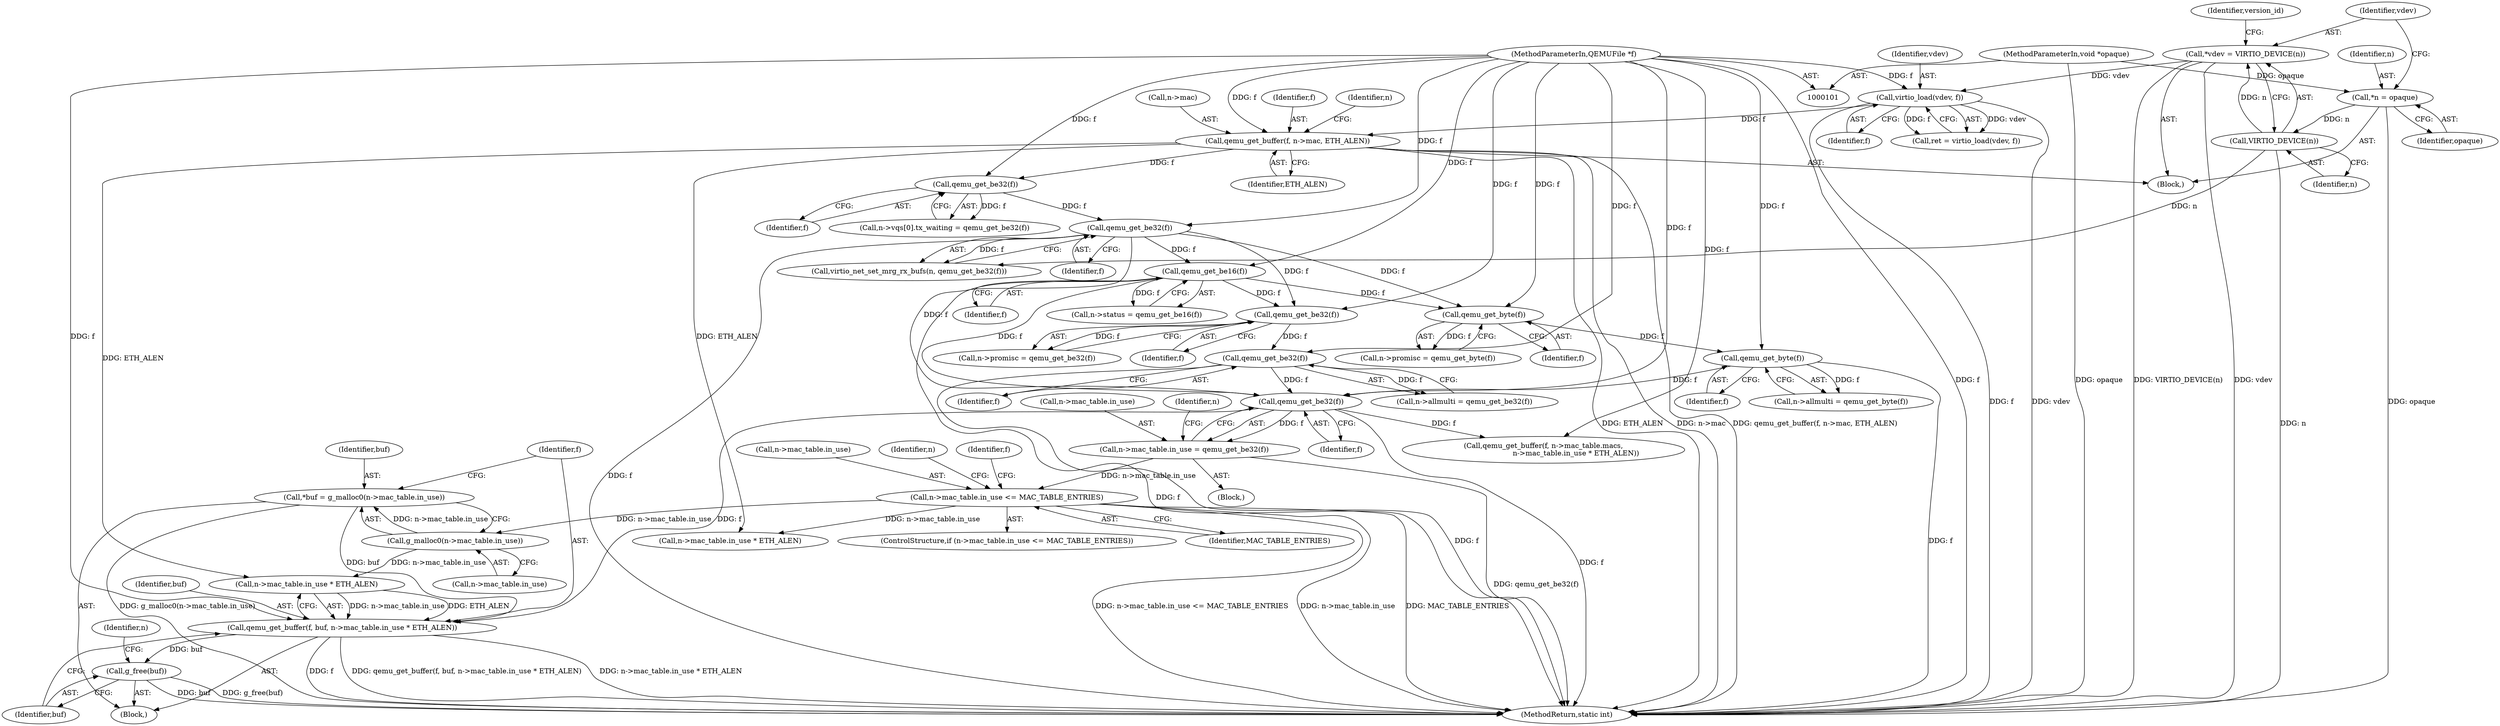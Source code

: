 digraph "1_qemu_98f93ddd84800f207889491e0b5d851386b459cf@API" {
"1000250" [label="(Call,*buf = g_malloc0(n->mac_table.in_use))"];
"1000252" [label="(Call,g_malloc0(n->mac_table.in_use))"];
"1000219" [label="(Call,n->mac_table.in_use <= MAC_TABLE_ENTRIES)"];
"1000210" [label="(Call,n->mac_table.in_use = qemu_get_be32(f))"];
"1000216" [label="(Call,qemu_get_be32(f))"];
"1000167" [label="(Call,qemu_get_be16(f))"];
"1000157" [label="(Call,qemu_get_be32(f))"];
"1000153" [label="(Call,qemu_get_be32(f))"];
"1000139" [label="(Call,qemu_get_buffer(f, n->mac, ETH_ALEN))"];
"1000131" [label="(Call,virtio_load(vdev, f))"];
"1000111" [label="(Call,*vdev = VIRTIO_DEVICE(n))"];
"1000113" [label="(Call,VIRTIO_DEVICE(n))"];
"1000107" [label="(Call,*n = opaque)"];
"1000103" [label="(MethodParameterIn,void *opaque)"];
"1000102" [label="(MethodParameterIn,QEMUFile *f)"];
"1000189" [label="(Call,qemu_get_be32(f))"];
"1000183" [label="(Call,qemu_get_be32(f))"];
"1000203" [label="(Call,qemu_get_byte(f))"];
"1000197" [label="(Call,qemu_get_byte(f))"];
"1000258" [label="(Call,qemu_get_buffer(f, buf, n->mac_table.in_use * ETH_ALEN))"];
"1000268" [label="(Call,g_free(buf))"];
"1000222" [label="(Identifier,n)"];
"1000113" [label="(Call,VIRTIO_DEVICE(n))"];
"1000105" [label="(Block,)"];
"1000259" [label="(Identifier,f)"];
"1000145" [label="(Call,n->vqs[0].tx_waiting = qemu_get_be32(f))"];
"1000185" [label="(Call,n->allmulti = qemu_get_be32(f))"];
"1000153" [label="(Call,qemu_get_be32(f))"];
"1000227" [label="(Call,qemu_get_buffer(f, n->mac_table.macs,\n                             n->mac_table.in_use * ETH_ALEN))"];
"1000245" [label="(Identifier,n)"];
"1000228" [label="(Identifier,f)"];
"1000179" [label="(Call,n->promisc = qemu_get_be32(f))"];
"1000163" [label="(Call,n->status = qemu_get_be16(f))"];
"1000198" [label="(Identifier,f)"];
"1000133" [label="(Identifier,f)"];
"1000167" [label="(Call,qemu_get_be16(f))"];
"1000154" [label="(Identifier,f)"];
"1000103" [label="(MethodParameterIn,void *opaque)"];
"1000158" [label="(Identifier,f)"];
"1000189" [label="(Call,qemu_get_be32(f))"];
"1000129" [label="(Call,ret = virtio_load(vdev, f))"];
"1000258" [label="(Call,qemu_get_buffer(f, buf, n->mac_table.in_use * ETH_ALEN))"];
"1000155" [label="(Call,virtio_net_set_mrg_rx_bufs(n, qemu_get_be32(f)))"];
"1000253" [label="(Call,n->mac_table.in_use)"];
"1000121" [label="(Identifier,version_id)"];
"1000269" [label="(Identifier,buf)"];
"1000111" [label="(Call,*vdev = VIRTIO_DEVICE(n))"];
"1000219" [label="(Call,n->mac_table.in_use <= MAC_TABLE_ENTRIES)"];
"1000168" [label="(Identifier,f)"];
"1000131" [label="(Call,virtio_load(vdev, f))"];
"1000108" [label="(Identifier,n)"];
"1000139" [label="(Call,qemu_get_buffer(f, n->mac, ETH_ALEN))"];
"1000217" [label="(Identifier,f)"];
"1000157" [label="(Call,qemu_get_be32(f))"];
"1000190" [label="(Identifier,f)"];
"1000261" [label="(Call,n->mac_table.in_use * ETH_ALEN)"];
"1000220" [label="(Call,n->mac_table.in_use)"];
"1000295" [label="(MethodReturn,static int)"];
"1000209" [label="(Block,)"];
"1000140" [label="(Identifier,f)"];
"1000218" [label="(ControlStructure,if (n->mac_table.in_use <= MAC_TABLE_ENTRIES))"];
"1000250" [label="(Call,*buf = g_malloc0(n->mac_table.in_use))"];
"1000197" [label="(Call,qemu_get_byte(f))"];
"1000260" [label="(Identifier,buf)"];
"1000273" [label="(Identifier,n)"];
"1000248" [label="(Block,)"];
"1000149" [label="(Identifier,n)"];
"1000210" [label="(Call,n->mac_table.in_use = qemu_get_be32(f))"];
"1000102" [label="(MethodParameterIn,QEMUFile *f)"];
"1000114" [label="(Identifier,n)"];
"1000199" [label="(Call,n->allmulti = qemu_get_byte(f))"];
"1000193" [label="(Call,n->promisc = qemu_get_byte(f))"];
"1000132" [label="(Identifier,vdev)"];
"1000112" [label="(Identifier,vdev)"];
"1000268" [label="(Call,g_free(buf))"];
"1000184" [label="(Identifier,f)"];
"1000203" [label="(Call,qemu_get_byte(f))"];
"1000107" [label="(Call,*n = opaque)"];
"1000251" [label="(Identifier,buf)"];
"1000216" [label="(Call,qemu_get_be32(f))"];
"1000252" [label="(Call,g_malloc0(n->mac_table.in_use))"];
"1000225" [label="(Identifier,MAC_TABLE_ENTRIES)"];
"1000144" [label="(Identifier,ETH_ALEN)"];
"1000141" [label="(Call,n->mac)"];
"1000204" [label="(Identifier,f)"];
"1000109" [label="(Identifier,opaque)"];
"1000183" [label="(Call,qemu_get_be32(f))"];
"1000234" [label="(Call,n->mac_table.in_use * ETH_ALEN)"];
"1000211" [label="(Call,n->mac_table.in_use)"];
"1000250" -> "1000248"  [label="AST: "];
"1000250" -> "1000252"  [label="CFG: "];
"1000251" -> "1000250"  [label="AST: "];
"1000252" -> "1000250"  [label="AST: "];
"1000259" -> "1000250"  [label="CFG: "];
"1000250" -> "1000295"  [label="DDG: g_malloc0(n->mac_table.in_use)"];
"1000252" -> "1000250"  [label="DDG: n->mac_table.in_use"];
"1000250" -> "1000258"  [label="DDG: buf"];
"1000252" -> "1000253"  [label="CFG: "];
"1000253" -> "1000252"  [label="AST: "];
"1000219" -> "1000252"  [label="DDG: n->mac_table.in_use"];
"1000252" -> "1000261"  [label="DDG: n->mac_table.in_use"];
"1000219" -> "1000218"  [label="AST: "];
"1000219" -> "1000225"  [label="CFG: "];
"1000220" -> "1000219"  [label="AST: "];
"1000225" -> "1000219"  [label="AST: "];
"1000228" -> "1000219"  [label="CFG: "];
"1000245" -> "1000219"  [label="CFG: "];
"1000219" -> "1000295"  [label="DDG: MAC_TABLE_ENTRIES"];
"1000219" -> "1000295"  [label="DDG: n->mac_table.in_use <= MAC_TABLE_ENTRIES"];
"1000219" -> "1000295"  [label="DDG: n->mac_table.in_use"];
"1000210" -> "1000219"  [label="DDG: n->mac_table.in_use"];
"1000219" -> "1000234"  [label="DDG: n->mac_table.in_use"];
"1000210" -> "1000209"  [label="AST: "];
"1000210" -> "1000216"  [label="CFG: "];
"1000211" -> "1000210"  [label="AST: "];
"1000216" -> "1000210"  [label="AST: "];
"1000222" -> "1000210"  [label="CFG: "];
"1000210" -> "1000295"  [label="DDG: qemu_get_be32(f)"];
"1000216" -> "1000210"  [label="DDG: f"];
"1000216" -> "1000217"  [label="CFG: "];
"1000217" -> "1000216"  [label="AST: "];
"1000216" -> "1000295"  [label="DDG: f"];
"1000167" -> "1000216"  [label="DDG: f"];
"1000189" -> "1000216"  [label="DDG: f"];
"1000157" -> "1000216"  [label="DDG: f"];
"1000203" -> "1000216"  [label="DDG: f"];
"1000102" -> "1000216"  [label="DDG: f"];
"1000216" -> "1000227"  [label="DDG: f"];
"1000216" -> "1000258"  [label="DDG: f"];
"1000167" -> "1000163"  [label="AST: "];
"1000167" -> "1000168"  [label="CFG: "];
"1000168" -> "1000167"  [label="AST: "];
"1000163" -> "1000167"  [label="CFG: "];
"1000167" -> "1000295"  [label="DDG: f"];
"1000167" -> "1000163"  [label="DDG: f"];
"1000157" -> "1000167"  [label="DDG: f"];
"1000102" -> "1000167"  [label="DDG: f"];
"1000167" -> "1000183"  [label="DDG: f"];
"1000167" -> "1000197"  [label="DDG: f"];
"1000157" -> "1000155"  [label="AST: "];
"1000157" -> "1000158"  [label="CFG: "];
"1000158" -> "1000157"  [label="AST: "];
"1000155" -> "1000157"  [label="CFG: "];
"1000157" -> "1000295"  [label="DDG: f"];
"1000157" -> "1000155"  [label="DDG: f"];
"1000153" -> "1000157"  [label="DDG: f"];
"1000102" -> "1000157"  [label="DDG: f"];
"1000157" -> "1000183"  [label="DDG: f"];
"1000157" -> "1000197"  [label="DDG: f"];
"1000153" -> "1000145"  [label="AST: "];
"1000153" -> "1000154"  [label="CFG: "];
"1000154" -> "1000153"  [label="AST: "];
"1000145" -> "1000153"  [label="CFG: "];
"1000153" -> "1000145"  [label="DDG: f"];
"1000139" -> "1000153"  [label="DDG: f"];
"1000102" -> "1000153"  [label="DDG: f"];
"1000139" -> "1000105"  [label="AST: "];
"1000139" -> "1000144"  [label="CFG: "];
"1000140" -> "1000139"  [label="AST: "];
"1000141" -> "1000139"  [label="AST: "];
"1000144" -> "1000139"  [label="AST: "];
"1000149" -> "1000139"  [label="CFG: "];
"1000139" -> "1000295"  [label="DDG: n->mac"];
"1000139" -> "1000295"  [label="DDG: qemu_get_buffer(f, n->mac, ETH_ALEN)"];
"1000139" -> "1000295"  [label="DDG: ETH_ALEN"];
"1000131" -> "1000139"  [label="DDG: f"];
"1000102" -> "1000139"  [label="DDG: f"];
"1000139" -> "1000234"  [label="DDG: ETH_ALEN"];
"1000139" -> "1000261"  [label="DDG: ETH_ALEN"];
"1000131" -> "1000129"  [label="AST: "];
"1000131" -> "1000133"  [label="CFG: "];
"1000132" -> "1000131"  [label="AST: "];
"1000133" -> "1000131"  [label="AST: "];
"1000129" -> "1000131"  [label="CFG: "];
"1000131" -> "1000295"  [label="DDG: vdev"];
"1000131" -> "1000295"  [label="DDG: f"];
"1000131" -> "1000129"  [label="DDG: vdev"];
"1000131" -> "1000129"  [label="DDG: f"];
"1000111" -> "1000131"  [label="DDG: vdev"];
"1000102" -> "1000131"  [label="DDG: f"];
"1000111" -> "1000105"  [label="AST: "];
"1000111" -> "1000113"  [label="CFG: "];
"1000112" -> "1000111"  [label="AST: "];
"1000113" -> "1000111"  [label="AST: "];
"1000121" -> "1000111"  [label="CFG: "];
"1000111" -> "1000295"  [label="DDG: vdev"];
"1000111" -> "1000295"  [label="DDG: VIRTIO_DEVICE(n)"];
"1000113" -> "1000111"  [label="DDG: n"];
"1000113" -> "1000114"  [label="CFG: "];
"1000114" -> "1000113"  [label="AST: "];
"1000113" -> "1000295"  [label="DDG: n"];
"1000107" -> "1000113"  [label="DDG: n"];
"1000113" -> "1000155"  [label="DDG: n"];
"1000107" -> "1000105"  [label="AST: "];
"1000107" -> "1000109"  [label="CFG: "];
"1000108" -> "1000107"  [label="AST: "];
"1000109" -> "1000107"  [label="AST: "];
"1000112" -> "1000107"  [label="CFG: "];
"1000107" -> "1000295"  [label="DDG: opaque"];
"1000103" -> "1000107"  [label="DDG: opaque"];
"1000103" -> "1000101"  [label="AST: "];
"1000103" -> "1000295"  [label="DDG: opaque"];
"1000102" -> "1000101"  [label="AST: "];
"1000102" -> "1000295"  [label="DDG: f"];
"1000102" -> "1000183"  [label="DDG: f"];
"1000102" -> "1000189"  [label="DDG: f"];
"1000102" -> "1000197"  [label="DDG: f"];
"1000102" -> "1000203"  [label="DDG: f"];
"1000102" -> "1000227"  [label="DDG: f"];
"1000102" -> "1000258"  [label="DDG: f"];
"1000189" -> "1000185"  [label="AST: "];
"1000189" -> "1000190"  [label="CFG: "];
"1000190" -> "1000189"  [label="AST: "];
"1000185" -> "1000189"  [label="CFG: "];
"1000189" -> "1000295"  [label="DDG: f"];
"1000189" -> "1000185"  [label="DDG: f"];
"1000183" -> "1000189"  [label="DDG: f"];
"1000183" -> "1000179"  [label="AST: "];
"1000183" -> "1000184"  [label="CFG: "];
"1000184" -> "1000183"  [label="AST: "];
"1000179" -> "1000183"  [label="CFG: "];
"1000183" -> "1000179"  [label="DDG: f"];
"1000203" -> "1000199"  [label="AST: "];
"1000203" -> "1000204"  [label="CFG: "];
"1000204" -> "1000203"  [label="AST: "];
"1000199" -> "1000203"  [label="CFG: "];
"1000203" -> "1000295"  [label="DDG: f"];
"1000203" -> "1000199"  [label="DDG: f"];
"1000197" -> "1000203"  [label="DDG: f"];
"1000197" -> "1000193"  [label="AST: "];
"1000197" -> "1000198"  [label="CFG: "];
"1000198" -> "1000197"  [label="AST: "];
"1000193" -> "1000197"  [label="CFG: "];
"1000197" -> "1000193"  [label="DDG: f"];
"1000258" -> "1000248"  [label="AST: "];
"1000258" -> "1000261"  [label="CFG: "];
"1000259" -> "1000258"  [label="AST: "];
"1000260" -> "1000258"  [label="AST: "];
"1000261" -> "1000258"  [label="AST: "];
"1000269" -> "1000258"  [label="CFG: "];
"1000258" -> "1000295"  [label="DDG: f"];
"1000258" -> "1000295"  [label="DDG: qemu_get_buffer(f, buf, n->mac_table.in_use * ETH_ALEN)"];
"1000258" -> "1000295"  [label="DDG: n->mac_table.in_use * ETH_ALEN"];
"1000261" -> "1000258"  [label="DDG: n->mac_table.in_use"];
"1000261" -> "1000258"  [label="DDG: ETH_ALEN"];
"1000258" -> "1000268"  [label="DDG: buf"];
"1000268" -> "1000248"  [label="AST: "];
"1000268" -> "1000269"  [label="CFG: "];
"1000269" -> "1000268"  [label="AST: "];
"1000273" -> "1000268"  [label="CFG: "];
"1000268" -> "1000295"  [label="DDG: buf"];
"1000268" -> "1000295"  [label="DDG: g_free(buf)"];
}
